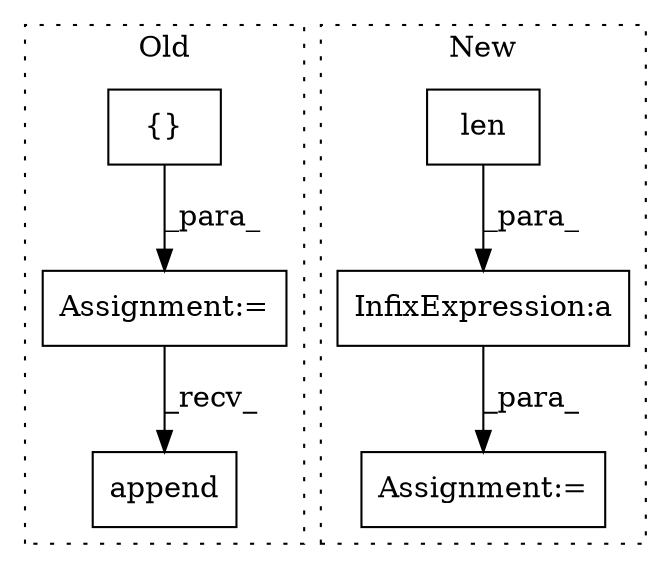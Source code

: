 digraph G {
subgraph cluster0 {
1 [label="append" a="32" s="12545,12568" l="7,1" shape="box"];
5 [label="Assignment:=" a="7" s="11458" l="1" shape="box"];
6 [label="{}" a="4" s="11491" l="2" shape="box"];
label = "Old";
style="dotted";
}
subgraph cluster1 {
2 [label="len" a="32" s="11505,11519" l="4,1" shape="box"];
3 [label="Assignment:=" a="7" s="11480" l="1" shape="box"];
4 [label="InfixExpression:a" a="27" s="11502" l="3" shape="box"];
label = "New";
style="dotted";
}
2 -> 4 [label="_para_"];
4 -> 3 [label="_para_"];
5 -> 1 [label="_recv_"];
6 -> 5 [label="_para_"];
}